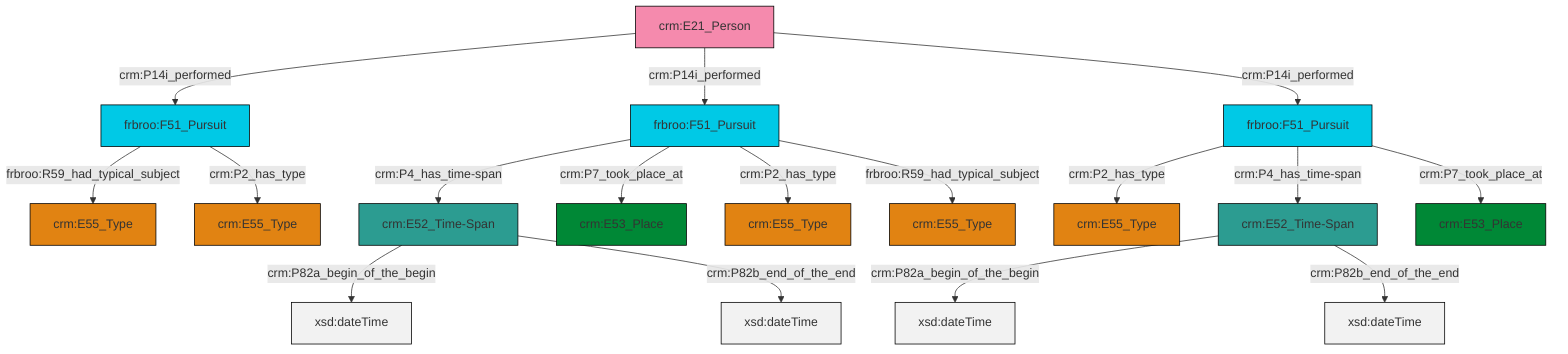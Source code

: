 graph TD
classDef Literal fill:#f2f2f2,stroke:#000000;
classDef CRM_Entity fill:#FFFFFF,stroke:#000000;
classDef Temporal_Entity fill:#00C9E6, stroke:#000000;
classDef Type fill:#E18312, stroke:#000000;
classDef Time-Span fill:#2C9C91, stroke:#000000;
classDef Appellation fill:#FFEB7F, stroke:#000000;
classDef Place fill:#008836, stroke:#000000;
classDef Persistent_Item fill:#B266B2, stroke:#000000;
classDef Conceptual_Object fill:#FFD700, stroke:#000000;
classDef Physical_Thing fill:#D2B48C, stroke:#000000;
classDef Actor fill:#f58aad, stroke:#000000;
classDef PC_Classes fill:#4ce600, stroke:#000000;
classDef Multi fill:#cccccc,stroke:#000000;

0["crm:E52_Time-Span"]:::Time-Span -->|crm:P82a_begin_of_the_begin| 4[xsd:dateTime]:::Literal
7["frbroo:F51_Pursuit"]:::Temporal_Entity -->|crm:P4_has_time-span| 8["crm:E52_Time-Span"]:::Time-Span
10["frbroo:F51_Pursuit"]:::Temporal_Entity -->|frbroo:R59_had_typical_subject| 11["crm:E55_Type"]:::Type
7["frbroo:F51_Pursuit"]:::Temporal_Entity -->|crm:P7_took_place_at| 12["crm:E53_Place"]:::Place
7["frbroo:F51_Pursuit"]:::Temporal_Entity -->|crm:P2_has_type| 5["crm:E55_Type"]:::Type
21["frbroo:F51_Pursuit"]:::Temporal_Entity -->|crm:P2_has_type| 2["crm:E55_Type"]:::Type
8["crm:E52_Time-Span"]:::Time-Span -->|crm:P82a_begin_of_the_begin| 23[xsd:dateTime]:::Literal
21["frbroo:F51_Pursuit"]:::Temporal_Entity -->|crm:P4_has_time-span| 0["crm:E52_Time-Span"]:::Time-Span
0["crm:E52_Time-Span"]:::Time-Span -->|crm:P82b_end_of_the_end| 24[xsd:dateTime]:::Literal
25["crm:E21_Person"]:::Actor -->|crm:P14i_performed| 10["frbroo:F51_Pursuit"]:::Temporal_Entity
25["crm:E21_Person"]:::Actor -->|crm:P14i_performed| 7["frbroo:F51_Pursuit"]:::Temporal_Entity
25["crm:E21_Person"]:::Actor -->|crm:P14i_performed| 21["frbroo:F51_Pursuit"]:::Temporal_Entity
7["frbroo:F51_Pursuit"]:::Temporal_Entity -->|frbroo:R59_had_typical_subject| 19["crm:E55_Type"]:::Type
8["crm:E52_Time-Span"]:::Time-Span -->|crm:P82b_end_of_the_end| 31[xsd:dateTime]:::Literal
21["frbroo:F51_Pursuit"]:::Temporal_Entity -->|crm:P7_took_place_at| 27["crm:E53_Place"]:::Place
10["frbroo:F51_Pursuit"]:::Temporal_Entity -->|crm:P2_has_type| 13["crm:E55_Type"]:::Type